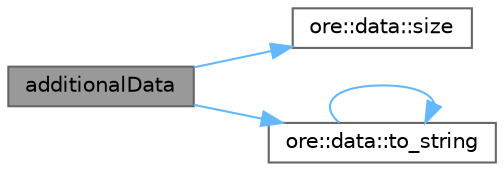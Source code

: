 digraph "additionalData"
{
 // INTERACTIVE_SVG=YES
 // LATEX_PDF_SIZE
  bgcolor="transparent";
  edge [fontname=Helvetica,fontsize=10,labelfontname=Helvetica,labelfontsize=10];
  node [fontname=Helvetica,fontsize=10,shape=box,height=0.2,width=0.4];
  rankdir="LR";
  Node1 [label="additionalData",height=0.2,width=0.4,color="gray40", fillcolor="grey60", style="filled", fontcolor="black",tooltip="returns all additional data returned by the trade once built"];
  Node1 -> Node2 [color="steelblue1",style="solid"];
  Node2 [label="ore::data::size",height=0.2,width=0.4,color="grey40", fillcolor="white", style="filled",URL="$namespaceore_1_1data.html#a777e216dee6069b548bb87da7152699e",tooltip=" "];
  Node1 -> Node3 [color="steelblue1",style="solid"];
  Node3 [label="ore::data::to_string",height=0.2,width=0.4,color="grey40", fillcolor="white", style="filled",URL="$namespaceore_1_1data.html#a86651dfeb5c18ee891f7a4734d8cf455",tooltip=" "];
  Node3 -> Node3 [color="steelblue1",style="solid"];
}
